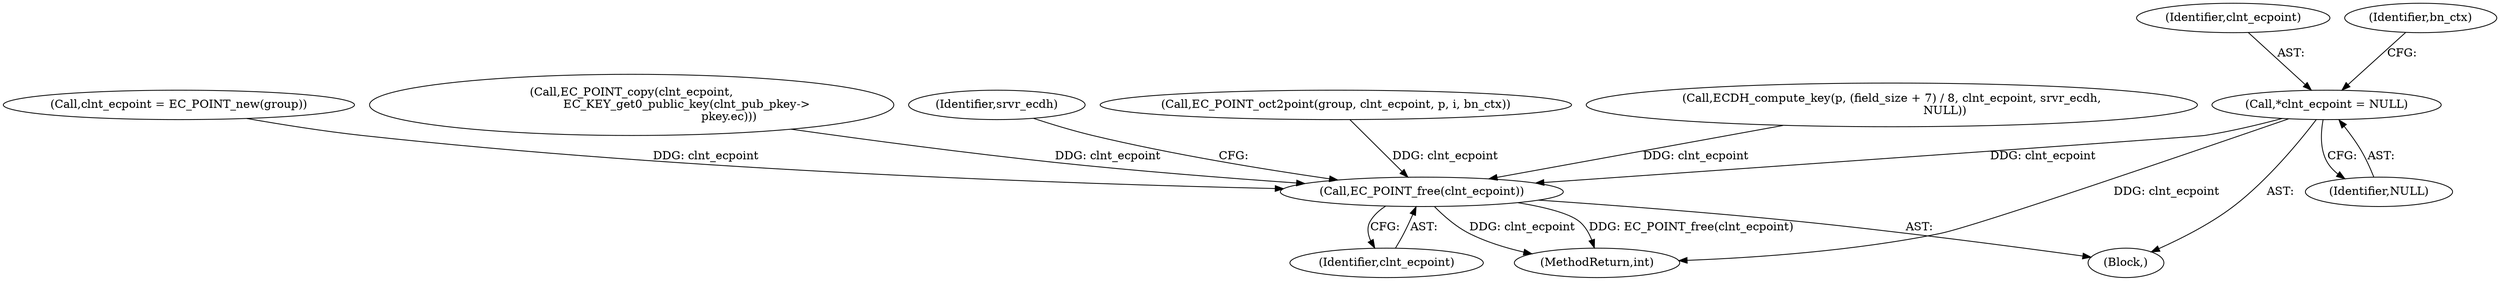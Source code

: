 digraph "0_openssl_3c66a669dfc7b3792f7af0758ea26fe8502ce70c@pointer" {
"1000177" [label="(Call,*clnt_ecpoint = NULL)"];
"1002145" [label="(Call,EC_POINT_free(clnt_ecpoint))"];
"1000177" [label="(Call,*clnt_ecpoint = NULL)"];
"1002146" [label="(Identifier,clnt_ecpoint)"];
"1002149" [label="(Identifier,srvr_ecdh)"];
"1001439" [label="(Call,EC_POINT_oct2point(group, clnt_ecpoint, p, i, bn_ctx))"];
"1000178" [label="(Identifier,clnt_ecpoint)"];
"1001475" [label="(Call,ECDH_compute_key(p, (field_size + 7) / 8, clnt_ecpoint, srvr_ecdh,\n                             NULL))"];
"1001335" [label="(Call,clnt_ecpoint = EC_POINT_new(group))"];
"1002145" [label="(Call,EC_POINT_free(clnt_ecpoint))"];
"1002163" [label="(MethodReturn,int)"];
"1000182" [label="(Identifier,bn_ctx)"];
"1000179" [label="(Identifier,NULL)"];
"1001389" [label="(Call,EC_POINT_copy(clnt_ecpoint,\n                              EC_KEY_get0_public_key(clnt_pub_pkey->\n                                                     pkey.ec)))"];
"1000143" [label="(Block,)"];
"1000177" -> "1000143"  [label="AST: "];
"1000177" -> "1000179"  [label="CFG: "];
"1000178" -> "1000177"  [label="AST: "];
"1000179" -> "1000177"  [label="AST: "];
"1000182" -> "1000177"  [label="CFG: "];
"1000177" -> "1002163"  [label="DDG: clnt_ecpoint"];
"1000177" -> "1002145"  [label="DDG: clnt_ecpoint"];
"1002145" -> "1000143"  [label="AST: "];
"1002145" -> "1002146"  [label="CFG: "];
"1002146" -> "1002145"  [label="AST: "];
"1002149" -> "1002145"  [label="CFG: "];
"1002145" -> "1002163"  [label="DDG: EC_POINT_free(clnt_ecpoint)"];
"1002145" -> "1002163"  [label="DDG: clnt_ecpoint"];
"1001335" -> "1002145"  [label="DDG: clnt_ecpoint"];
"1001389" -> "1002145"  [label="DDG: clnt_ecpoint"];
"1001475" -> "1002145"  [label="DDG: clnt_ecpoint"];
"1001439" -> "1002145"  [label="DDG: clnt_ecpoint"];
}
